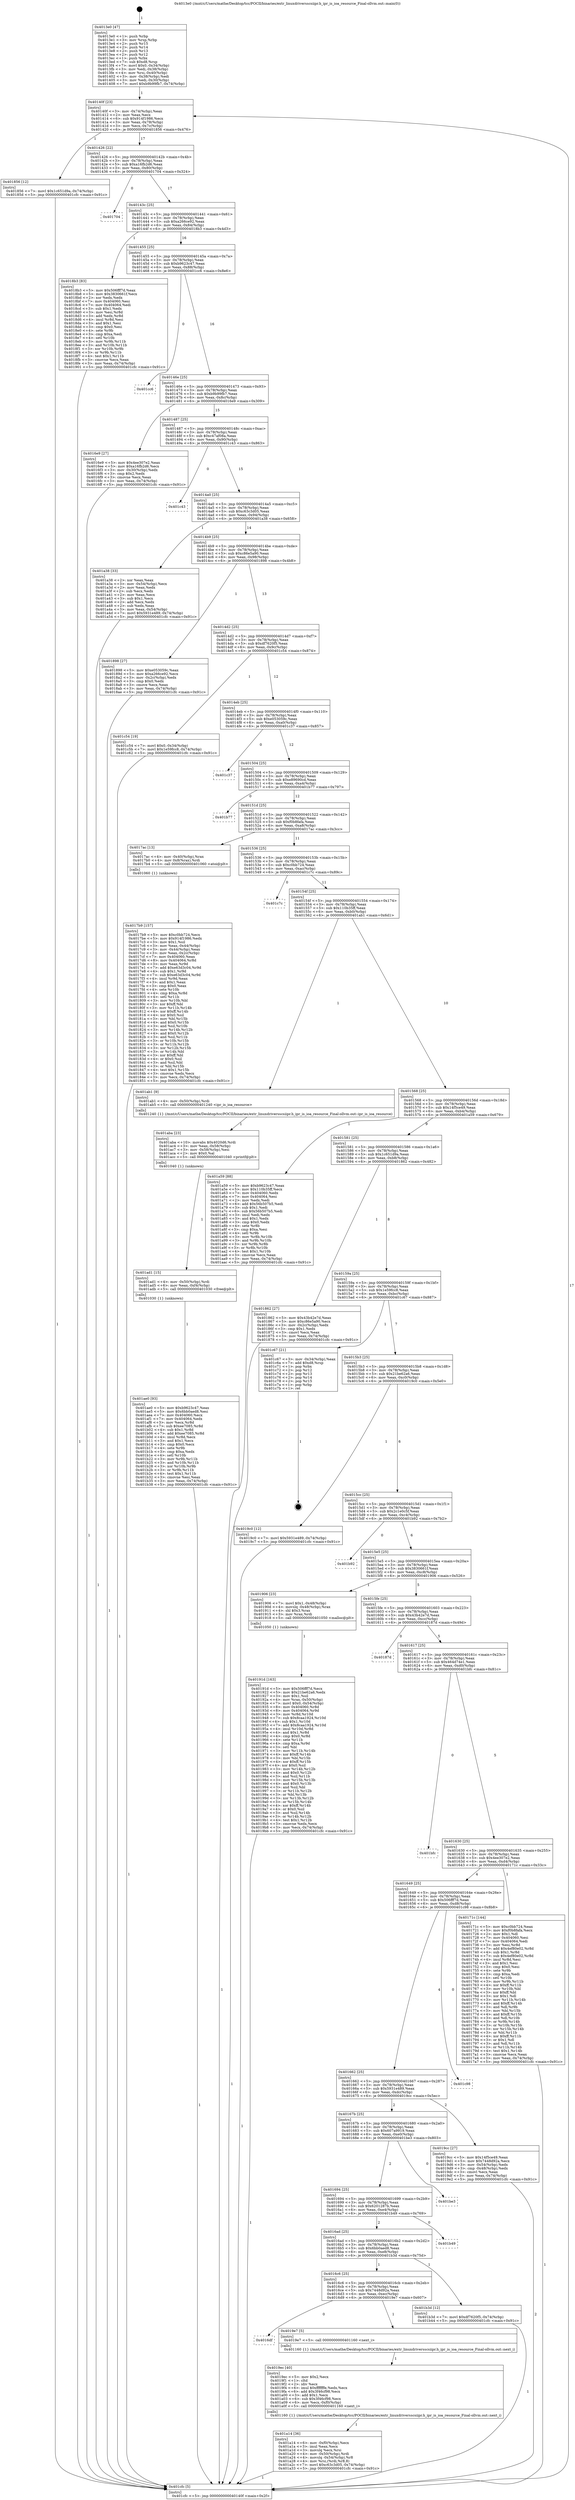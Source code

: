 digraph "0x4013e0" {
  label = "0x4013e0 (/mnt/c/Users/mathe/Desktop/tcc/POCII/binaries/extr_linuxdriversscsiipr.h_ipr_is_ioa_resource_Final-ollvm.out::main(0))"
  labelloc = "t"
  node[shape=record]

  Entry [label="",width=0.3,height=0.3,shape=circle,fillcolor=black,style=filled]
  "0x40140f" [label="{
     0x40140f [23]\l
     | [instrs]\l
     &nbsp;&nbsp;0x40140f \<+3\>: mov -0x74(%rbp),%eax\l
     &nbsp;&nbsp;0x401412 \<+2\>: mov %eax,%ecx\l
     &nbsp;&nbsp;0x401414 \<+6\>: sub $0x914f1986,%ecx\l
     &nbsp;&nbsp;0x40141a \<+3\>: mov %eax,-0x78(%rbp)\l
     &nbsp;&nbsp;0x40141d \<+3\>: mov %ecx,-0x7c(%rbp)\l
     &nbsp;&nbsp;0x401420 \<+6\>: je 0000000000401856 \<main+0x476\>\l
  }"]
  "0x401856" [label="{
     0x401856 [12]\l
     | [instrs]\l
     &nbsp;&nbsp;0x401856 \<+7\>: movl $0x1c651d9a,-0x74(%rbp)\l
     &nbsp;&nbsp;0x40185d \<+5\>: jmp 0000000000401cfc \<main+0x91c\>\l
  }"]
  "0x401426" [label="{
     0x401426 [22]\l
     | [instrs]\l
     &nbsp;&nbsp;0x401426 \<+5\>: jmp 000000000040142b \<main+0x4b\>\l
     &nbsp;&nbsp;0x40142b \<+3\>: mov -0x78(%rbp),%eax\l
     &nbsp;&nbsp;0x40142e \<+5\>: sub $0xa16fb2d6,%eax\l
     &nbsp;&nbsp;0x401433 \<+3\>: mov %eax,-0x80(%rbp)\l
     &nbsp;&nbsp;0x401436 \<+6\>: je 0000000000401704 \<main+0x324\>\l
  }"]
  Exit [label="",width=0.3,height=0.3,shape=circle,fillcolor=black,style=filled,peripheries=2]
  "0x401704" [label="{
     0x401704\l
  }", style=dashed]
  "0x40143c" [label="{
     0x40143c [25]\l
     | [instrs]\l
     &nbsp;&nbsp;0x40143c \<+5\>: jmp 0000000000401441 \<main+0x61\>\l
     &nbsp;&nbsp;0x401441 \<+3\>: mov -0x78(%rbp),%eax\l
     &nbsp;&nbsp;0x401444 \<+5\>: sub $0xa266ce92,%eax\l
     &nbsp;&nbsp;0x401449 \<+6\>: mov %eax,-0x84(%rbp)\l
     &nbsp;&nbsp;0x40144f \<+6\>: je 00000000004018b3 \<main+0x4d3\>\l
  }"]
  "0x401ae0" [label="{
     0x401ae0 [93]\l
     | [instrs]\l
     &nbsp;&nbsp;0x401ae0 \<+5\>: mov $0xb9623c47,%eax\l
     &nbsp;&nbsp;0x401ae5 \<+5\>: mov $0x6bb0aed8,%esi\l
     &nbsp;&nbsp;0x401aea \<+7\>: mov 0x404060,%ecx\l
     &nbsp;&nbsp;0x401af1 \<+7\>: mov 0x404064,%edx\l
     &nbsp;&nbsp;0x401af8 \<+3\>: mov %ecx,%r8d\l
     &nbsp;&nbsp;0x401afb \<+7\>: sub $0xee7085,%r8d\l
     &nbsp;&nbsp;0x401b02 \<+4\>: sub $0x1,%r8d\l
     &nbsp;&nbsp;0x401b06 \<+7\>: add $0xee7085,%r8d\l
     &nbsp;&nbsp;0x401b0d \<+4\>: imul %r8d,%ecx\l
     &nbsp;&nbsp;0x401b11 \<+3\>: and $0x1,%ecx\l
     &nbsp;&nbsp;0x401b14 \<+3\>: cmp $0x0,%ecx\l
     &nbsp;&nbsp;0x401b17 \<+4\>: sete %r9b\l
     &nbsp;&nbsp;0x401b1b \<+3\>: cmp $0xa,%edx\l
     &nbsp;&nbsp;0x401b1e \<+4\>: setl %r10b\l
     &nbsp;&nbsp;0x401b22 \<+3\>: mov %r9b,%r11b\l
     &nbsp;&nbsp;0x401b25 \<+3\>: and %r10b,%r11b\l
     &nbsp;&nbsp;0x401b28 \<+3\>: xor %r10b,%r9b\l
     &nbsp;&nbsp;0x401b2b \<+3\>: or %r9b,%r11b\l
     &nbsp;&nbsp;0x401b2e \<+4\>: test $0x1,%r11b\l
     &nbsp;&nbsp;0x401b32 \<+3\>: cmovne %esi,%eax\l
     &nbsp;&nbsp;0x401b35 \<+3\>: mov %eax,-0x74(%rbp)\l
     &nbsp;&nbsp;0x401b38 \<+5\>: jmp 0000000000401cfc \<main+0x91c\>\l
  }"]
  "0x4018b3" [label="{
     0x4018b3 [83]\l
     | [instrs]\l
     &nbsp;&nbsp;0x4018b3 \<+5\>: mov $0x506fff7d,%eax\l
     &nbsp;&nbsp;0x4018b8 \<+5\>: mov $0x3830661f,%ecx\l
     &nbsp;&nbsp;0x4018bd \<+2\>: xor %edx,%edx\l
     &nbsp;&nbsp;0x4018bf \<+7\>: mov 0x404060,%esi\l
     &nbsp;&nbsp;0x4018c6 \<+7\>: mov 0x404064,%edi\l
     &nbsp;&nbsp;0x4018cd \<+3\>: sub $0x1,%edx\l
     &nbsp;&nbsp;0x4018d0 \<+3\>: mov %esi,%r8d\l
     &nbsp;&nbsp;0x4018d3 \<+3\>: add %edx,%r8d\l
     &nbsp;&nbsp;0x4018d6 \<+4\>: imul %r8d,%esi\l
     &nbsp;&nbsp;0x4018da \<+3\>: and $0x1,%esi\l
     &nbsp;&nbsp;0x4018dd \<+3\>: cmp $0x0,%esi\l
     &nbsp;&nbsp;0x4018e0 \<+4\>: sete %r9b\l
     &nbsp;&nbsp;0x4018e4 \<+3\>: cmp $0xa,%edi\l
     &nbsp;&nbsp;0x4018e7 \<+4\>: setl %r10b\l
     &nbsp;&nbsp;0x4018eb \<+3\>: mov %r9b,%r11b\l
     &nbsp;&nbsp;0x4018ee \<+3\>: and %r10b,%r11b\l
     &nbsp;&nbsp;0x4018f1 \<+3\>: xor %r10b,%r9b\l
     &nbsp;&nbsp;0x4018f4 \<+3\>: or %r9b,%r11b\l
     &nbsp;&nbsp;0x4018f7 \<+4\>: test $0x1,%r11b\l
     &nbsp;&nbsp;0x4018fb \<+3\>: cmovne %ecx,%eax\l
     &nbsp;&nbsp;0x4018fe \<+3\>: mov %eax,-0x74(%rbp)\l
     &nbsp;&nbsp;0x401901 \<+5\>: jmp 0000000000401cfc \<main+0x91c\>\l
  }"]
  "0x401455" [label="{
     0x401455 [25]\l
     | [instrs]\l
     &nbsp;&nbsp;0x401455 \<+5\>: jmp 000000000040145a \<main+0x7a\>\l
     &nbsp;&nbsp;0x40145a \<+3\>: mov -0x78(%rbp),%eax\l
     &nbsp;&nbsp;0x40145d \<+5\>: sub $0xb9623c47,%eax\l
     &nbsp;&nbsp;0x401462 \<+6\>: mov %eax,-0x88(%rbp)\l
     &nbsp;&nbsp;0x401468 \<+6\>: je 0000000000401cc6 \<main+0x8e6\>\l
  }"]
  "0x401ad1" [label="{
     0x401ad1 [15]\l
     | [instrs]\l
     &nbsp;&nbsp;0x401ad1 \<+4\>: mov -0x50(%rbp),%rdi\l
     &nbsp;&nbsp;0x401ad5 \<+6\>: mov %eax,-0xf4(%rbp)\l
     &nbsp;&nbsp;0x401adb \<+5\>: call 0000000000401030 \<free@plt\>\l
     | [calls]\l
     &nbsp;&nbsp;0x401030 \{1\} (unknown)\l
  }"]
  "0x401cc6" [label="{
     0x401cc6\l
  }", style=dashed]
  "0x40146e" [label="{
     0x40146e [25]\l
     | [instrs]\l
     &nbsp;&nbsp;0x40146e \<+5\>: jmp 0000000000401473 \<main+0x93\>\l
     &nbsp;&nbsp;0x401473 \<+3\>: mov -0x78(%rbp),%eax\l
     &nbsp;&nbsp;0x401476 \<+5\>: sub $0xb9b99fb7,%eax\l
     &nbsp;&nbsp;0x40147b \<+6\>: mov %eax,-0x8c(%rbp)\l
     &nbsp;&nbsp;0x401481 \<+6\>: je 00000000004016e9 \<main+0x309\>\l
  }"]
  "0x401aba" [label="{
     0x401aba [23]\l
     | [instrs]\l
     &nbsp;&nbsp;0x401aba \<+10\>: movabs $0x4020d6,%rdi\l
     &nbsp;&nbsp;0x401ac4 \<+3\>: mov %eax,-0x58(%rbp)\l
     &nbsp;&nbsp;0x401ac7 \<+3\>: mov -0x58(%rbp),%esi\l
     &nbsp;&nbsp;0x401aca \<+2\>: mov $0x0,%al\l
     &nbsp;&nbsp;0x401acc \<+5\>: call 0000000000401040 \<printf@plt\>\l
     | [calls]\l
     &nbsp;&nbsp;0x401040 \{1\} (unknown)\l
  }"]
  "0x4016e9" [label="{
     0x4016e9 [27]\l
     | [instrs]\l
     &nbsp;&nbsp;0x4016e9 \<+5\>: mov $0x4ee307e2,%eax\l
     &nbsp;&nbsp;0x4016ee \<+5\>: mov $0xa16fb2d6,%ecx\l
     &nbsp;&nbsp;0x4016f3 \<+3\>: mov -0x30(%rbp),%edx\l
     &nbsp;&nbsp;0x4016f6 \<+3\>: cmp $0x2,%edx\l
     &nbsp;&nbsp;0x4016f9 \<+3\>: cmovne %ecx,%eax\l
     &nbsp;&nbsp;0x4016fc \<+3\>: mov %eax,-0x74(%rbp)\l
     &nbsp;&nbsp;0x4016ff \<+5\>: jmp 0000000000401cfc \<main+0x91c\>\l
  }"]
  "0x401487" [label="{
     0x401487 [25]\l
     | [instrs]\l
     &nbsp;&nbsp;0x401487 \<+5\>: jmp 000000000040148c \<main+0xac\>\l
     &nbsp;&nbsp;0x40148c \<+3\>: mov -0x78(%rbp),%eax\l
     &nbsp;&nbsp;0x40148f \<+5\>: sub $0xc47af08a,%eax\l
     &nbsp;&nbsp;0x401494 \<+6\>: mov %eax,-0x90(%rbp)\l
     &nbsp;&nbsp;0x40149a \<+6\>: je 0000000000401c43 \<main+0x863\>\l
  }"]
  "0x401cfc" [label="{
     0x401cfc [5]\l
     | [instrs]\l
     &nbsp;&nbsp;0x401cfc \<+5\>: jmp 000000000040140f \<main+0x2f\>\l
  }"]
  "0x4013e0" [label="{
     0x4013e0 [47]\l
     | [instrs]\l
     &nbsp;&nbsp;0x4013e0 \<+1\>: push %rbp\l
     &nbsp;&nbsp;0x4013e1 \<+3\>: mov %rsp,%rbp\l
     &nbsp;&nbsp;0x4013e4 \<+2\>: push %r15\l
     &nbsp;&nbsp;0x4013e6 \<+2\>: push %r14\l
     &nbsp;&nbsp;0x4013e8 \<+2\>: push %r13\l
     &nbsp;&nbsp;0x4013ea \<+2\>: push %r12\l
     &nbsp;&nbsp;0x4013ec \<+1\>: push %rbx\l
     &nbsp;&nbsp;0x4013ed \<+7\>: sub $0xd8,%rsp\l
     &nbsp;&nbsp;0x4013f4 \<+7\>: movl $0x0,-0x34(%rbp)\l
     &nbsp;&nbsp;0x4013fb \<+3\>: mov %edi,-0x38(%rbp)\l
     &nbsp;&nbsp;0x4013fe \<+4\>: mov %rsi,-0x40(%rbp)\l
     &nbsp;&nbsp;0x401402 \<+3\>: mov -0x38(%rbp),%edi\l
     &nbsp;&nbsp;0x401405 \<+3\>: mov %edi,-0x30(%rbp)\l
     &nbsp;&nbsp;0x401408 \<+7\>: movl $0xb9b99fb7,-0x74(%rbp)\l
  }"]
  "0x401a14" [label="{
     0x401a14 [36]\l
     | [instrs]\l
     &nbsp;&nbsp;0x401a14 \<+6\>: mov -0xf0(%rbp),%ecx\l
     &nbsp;&nbsp;0x401a1a \<+3\>: imul %eax,%ecx\l
     &nbsp;&nbsp;0x401a1d \<+3\>: movslq %ecx,%rsi\l
     &nbsp;&nbsp;0x401a20 \<+4\>: mov -0x50(%rbp),%rdi\l
     &nbsp;&nbsp;0x401a24 \<+4\>: movslq -0x54(%rbp),%r8\l
     &nbsp;&nbsp;0x401a28 \<+4\>: mov %rsi,(%rdi,%r8,8)\l
     &nbsp;&nbsp;0x401a2c \<+7\>: movl $0xc63c3d05,-0x74(%rbp)\l
     &nbsp;&nbsp;0x401a33 \<+5\>: jmp 0000000000401cfc \<main+0x91c\>\l
  }"]
  "0x401c43" [label="{
     0x401c43\l
  }", style=dashed]
  "0x4014a0" [label="{
     0x4014a0 [25]\l
     | [instrs]\l
     &nbsp;&nbsp;0x4014a0 \<+5\>: jmp 00000000004014a5 \<main+0xc5\>\l
     &nbsp;&nbsp;0x4014a5 \<+3\>: mov -0x78(%rbp),%eax\l
     &nbsp;&nbsp;0x4014a8 \<+5\>: sub $0xc63c3d05,%eax\l
     &nbsp;&nbsp;0x4014ad \<+6\>: mov %eax,-0x94(%rbp)\l
     &nbsp;&nbsp;0x4014b3 \<+6\>: je 0000000000401a38 \<main+0x658\>\l
  }"]
  "0x4019ec" [label="{
     0x4019ec [40]\l
     | [instrs]\l
     &nbsp;&nbsp;0x4019ec \<+5\>: mov $0x2,%ecx\l
     &nbsp;&nbsp;0x4019f1 \<+1\>: cltd\l
     &nbsp;&nbsp;0x4019f2 \<+2\>: idiv %ecx\l
     &nbsp;&nbsp;0x4019f4 \<+6\>: imul $0xfffffffe,%edx,%ecx\l
     &nbsp;&nbsp;0x4019fa \<+6\>: add $0x3f46cf98,%ecx\l
     &nbsp;&nbsp;0x401a00 \<+3\>: add $0x1,%ecx\l
     &nbsp;&nbsp;0x401a03 \<+6\>: sub $0x3f46cf98,%ecx\l
     &nbsp;&nbsp;0x401a09 \<+6\>: mov %ecx,-0xf0(%rbp)\l
     &nbsp;&nbsp;0x401a0f \<+5\>: call 0000000000401160 \<next_i\>\l
     | [calls]\l
     &nbsp;&nbsp;0x401160 \{1\} (/mnt/c/Users/mathe/Desktop/tcc/POCII/binaries/extr_linuxdriversscsiipr.h_ipr_is_ioa_resource_Final-ollvm.out::next_i)\l
  }"]
  "0x401a38" [label="{
     0x401a38 [33]\l
     | [instrs]\l
     &nbsp;&nbsp;0x401a38 \<+2\>: xor %eax,%eax\l
     &nbsp;&nbsp;0x401a3a \<+3\>: mov -0x54(%rbp),%ecx\l
     &nbsp;&nbsp;0x401a3d \<+2\>: mov %eax,%edx\l
     &nbsp;&nbsp;0x401a3f \<+2\>: sub %ecx,%edx\l
     &nbsp;&nbsp;0x401a41 \<+2\>: mov %eax,%ecx\l
     &nbsp;&nbsp;0x401a43 \<+3\>: sub $0x1,%ecx\l
     &nbsp;&nbsp;0x401a46 \<+2\>: add %ecx,%edx\l
     &nbsp;&nbsp;0x401a48 \<+2\>: sub %edx,%eax\l
     &nbsp;&nbsp;0x401a4a \<+3\>: mov %eax,-0x54(%rbp)\l
     &nbsp;&nbsp;0x401a4d \<+7\>: movl $0x5931e489,-0x74(%rbp)\l
     &nbsp;&nbsp;0x401a54 \<+5\>: jmp 0000000000401cfc \<main+0x91c\>\l
  }"]
  "0x4014b9" [label="{
     0x4014b9 [25]\l
     | [instrs]\l
     &nbsp;&nbsp;0x4014b9 \<+5\>: jmp 00000000004014be \<main+0xde\>\l
     &nbsp;&nbsp;0x4014be \<+3\>: mov -0x78(%rbp),%eax\l
     &nbsp;&nbsp;0x4014c1 \<+5\>: sub $0xc86e5a90,%eax\l
     &nbsp;&nbsp;0x4014c6 \<+6\>: mov %eax,-0x98(%rbp)\l
     &nbsp;&nbsp;0x4014cc \<+6\>: je 0000000000401898 \<main+0x4b8\>\l
  }"]
  "0x4016df" [label="{
     0x4016df\l
  }", style=dashed]
  "0x401898" [label="{
     0x401898 [27]\l
     | [instrs]\l
     &nbsp;&nbsp;0x401898 \<+5\>: mov $0xe053059c,%eax\l
     &nbsp;&nbsp;0x40189d \<+5\>: mov $0xa266ce92,%ecx\l
     &nbsp;&nbsp;0x4018a2 \<+3\>: mov -0x2c(%rbp),%edx\l
     &nbsp;&nbsp;0x4018a5 \<+3\>: cmp $0x0,%edx\l
     &nbsp;&nbsp;0x4018a8 \<+3\>: cmove %ecx,%eax\l
     &nbsp;&nbsp;0x4018ab \<+3\>: mov %eax,-0x74(%rbp)\l
     &nbsp;&nbsp;0x4018ae \<+5\>: jmp 0000000000401cfc \<main+0x91c\>\l
  }"]
  "0x4014d2" [label="{
     0x4014d2 [25]\l
     | [instrs]\l
     &nbsp;&nbsp;0x4014d2 \<+5\>: jmp 00000000004014d7 \<main+0xf7\>\l
     &nbsp;&nbsp;0x4014d7 \<+3\>: mov -0x78(%rbp),%eax\l
     &nbsp;&nbsp;0x4014da \<+5\>: sub $0xdf7620f5,%eax\l
     &nbsp;&nbsp;0x4014df \<+6\>: mov %eax,-0x9c(%rbp)\l
     &nbsp;&nbsp;0x4014e5 \<+6\>: je 0000000000401c54 \<main+0x874\>\l
  }"]
  "0x4019e7" [label="{
     0x4019e7 [5]\l
     | [instrs]\l
     &nbsp;&nbsp;0x4019e7 \<+5\>: call 0000000000401160 \<next_i\>\l
     | [calls]\l
     &nbsp;&nbsp;0x401160 \{1\} (/mnt/c/Users/mathe/Desktop/tcc/POCII/binaries/extr_linuxdriversscsiipr.h_ipr_is_ioa_resource_Final-ollvm.out::next_i)\l
  }"]
  "0x401c54" [label="{
     0x401c54 [19]\l
     | [instrs]\l
     &nbsp;&nbsp;0x401c54 \<+7\>: movl $0x0,-0x34(%rbp)\l
     &nbsp;&nbsp;0x401c5b \<+7\>: movl $0x1e59fcc8,-0x74(%rbp)\l
     &nbsp;&nbsp;0x401c62 \<+5\>: jmp 0000000000401cfc \<main+0x91c\>\l
  }"]
  "0x4014eb" [label="{
     0x4014eb [25]\l
     | [instrs]\l
     &nbsp;&nbsp;0x4014eb \<+5\>: jmp 00000000004014f0 \<main+0x110\>\l
     &nbsp;&nbsp;0x4014f0 \<+3\>: mov -0x78(%rbp),%eax\l
     &nbsp;&nbsp;0x4014f3 \<+5\>: sub $0xe053059c,%eax\l
     &nbsp;&nbsp;0x4014f8 \<+6\>: mov %eax,-0xa0(%rbp)\l
     &nbsp;&nbsp;0x4014fe \<+6\>: je 0000000000401c37 \<main+0x857\>\l
  }"]
  "0x4016c6" [label="{
     0x4016c6 [25]\l
     | [instrs]\l
     &nbsp;&nbsp;0x4016c6 \<+5\>: jmp 00000000004016cb \<main+0x2eb\>\l
     &nbsp;&nbsp;0x4016cb \<+3\>: mov -0x78(%rbp),%eax\l
     &nbsp;&nbsp;0x4016ce \<+5\>: sub $0x7448d92a,%eax\l
     &nbsp;&nbsp;0x4016d3 \<+6\>: mov %eax,-0xec(%rbp)\l
     &nbsp;&nbsp;0x4016d9 \<+6\>: je 00000000004019e7 \<main+0x607\>\l
  }"]
  "0x401c37" [label="{
     0x401c37\l
  }", style=dashed]
  "0x401504" [label="{
     0x401504 [25]\l
     | [instrs]\l
     &nbsp;&nbsp;0x401504 \<+5\>: jmp 0000000000401509 \<main+0x129\>\l
     &nbsp;&nbsp;0x401509 \<+3\>: mov -0x78(%rbp),%eax\l
     &nbsp;&nbsp;0x40150c \<+5\>: sub $0xe89690cd,%eax\l
     &nbsp;&nbsp;0x401511 \<+6\>: mov %eax,-0xa4(%rbp)\l
     &nbsp;&nbsp;0x401517 \<+6\>: je 0000000000401b77 \<main+0x797\>\l
  }"]
  "0x401b3d" [label="{
     0x401b3d [12]\l
     | [instrs]\l
     &nbsp;&nbsp;0x401b3d \<+7\>: movl $0xdf7620f5,-0x74(%rbp)\l
     &nbsp;&nbsp;0x401b44 \<+5\>: jmp 0000000000401cfc \<main+0x91c\>\l
  }"]
  "0x401b77" [label="{
     0x401b77\l
  }", style=dashed]
  "0x40151d" [label="{
     0x40151d [25]\l
     | [instrs]\l
     &nbsp;&nbsp;0x40151d \<+5\>: jmp 0000000000401522 \<main+0x142\>\l
     &nbsp;&nbsp;0x401522 \<+3\>: mov -0x78(%rbp),%eax\l
     &nbsp;&nbsp;0x401525 \<+5\>: sub $0xf0b8fafa,%eax\l
     &nbsp;&nbsp;0x40152a \<+6\>: mov %eax,-0xa8(%rbp)\l
     &nbsp;&nbsp;0x401530 \<+6\>: je 00000000004017ac \<main+0x3cc\>\l
  }"]
  "0x4016ad" [label="{
     0x4016ad [25]\l
     | [instrs]\l
     &nbsp;&nbsp;0x4016ad \<+5\>: jmp 00000000004016b2 \<main+0x2d2\>\l
     &nbsp;&nbsp;0x4016b2 \<+3\>: mov -0x78(%rbp),%eax\l
     &nbsp;&nbsp;0x4016b5 \<+5\>: sub $0x6bb0aed8,%eax\l
     &nbsp;&nbsp;0x4016ba \<+6\>: mov %eax,-0xe8(%rbp)\l
     &nbsp;&nbsp;0x4016c0 \<+6\>: je 0000000000401b3d \<main+0x75d\>\l
  }"]
  "0x4017ac" [label="{
     0x4017ac [13]\l
     | [instrs]\l
     &nbsp;&nbsp;0x4017ac \<+4\>: mov -0x40(%rbp),%rax\l
     &nbsp;&nbsp;0x4017b0 \<+4\>: mov 0x8(%rax),%rdi\l
     &nbsp;&nbsp;0x4017b4 \<+5\>: call 0000000000401060 \<atoi@plt\>\l
     | [calls]\l
     &nbsp;&nbsp;0x401060 \{1\} (unknown)\l
  }"]
  "0x401536" [label="{
     0x401536 [25]\l
     | [instrs]\l
     &nbsp;&nbsp;0x401536 \<+5\>: jmp 000000000040153b \<main+0x15b\>\l
     &nbsp;&nbsp;0x40153b \<+3\>: mov -0x78(%rbp),%eax\l
     &nbsp;&nbsp;0x40153e \<+5\>: sub $0xc0bb724,%eax\l
     &nbsp;&nbsp;0x401543 \<+6\>: mov %eax,-0xac(%rbp)\l
     &nbsp;&nbsp;0x401549 \<+6\>: je 0000000000401c7c \<main+0x89c\>\l
  }"]
  "0x401b49" [label="{
     0x401b49\l
  }", style=dashed]
  "0x401c7c" [label="{
     0x401c7c\l
  }", style=dashed]
  "0x40154f" [label="{
     0x40154f [25]\l
     | [instrs]\l
     &nbsp;&nbsp;0x40154f \<+5\>: jmp 0000000000401554 \<main+0x174\>\l
     &nbsp;&nbsp;0x401554 \<+3\>: mov -0x78(%rbp),%eax\l
     &nbsp;&nbsp;0x401557 \<+5\>: sub $0x110b35ff,%eax\l
     &nbsp;&nbsp;0x40155c \<+6\>: mov %eax,-0xb0(%rbp)\l
     &nbsp;&nbsp;0x401562 \<+6\>: je 0000000000401ab1 \<main+0x6d1\>\l
  }"]
  "0x401694" [label="{
     0x401694 [25]\l
     | [instrs]\l
     &nbsp;&nbsp;0x401694 \<+5\>: jmp 0000000000401699 \<main+0x2b9\>\l
     &nbsp;&nbsp;0x401699 \<+3\>: mov -0x78(%rbp),%eax\l
     &nbsp;&nbsp;0x40169c \<+5\>: sub $0x6201287b,%eax\l
     &nbsp;&nbsp;0x4016a1 \<+6\>: mov %eax,-0xe4(%rbp)\l
     &nbsp;&nbsp;0x4016a7 \<+6\>: je 0000000000401b49 \<main+0x769\>\l
  }"]
  "0x401ab1" [label="{
     0x401ab1 [9]\l
     | [instrs]\l
     &nbsp;&nbsp;0x401ab1 \<+4\>: mov -0x50(%rbp),%rdi\l
     &nbsp;&nbsp;0x401ab5 \<+5\>: call 0000000000401240 \<ipr_is_ioa_resource\>\l
     | [calls]\l
     &nbsp;&nbsp;0x401240 \{1\} (/mnt/c/Users/mathe/Desktop/tcc/POCII/binaries/extr_linuxdriversscsiipr.h_ipr_is_ioa_resource_Final-ollvm.out::ipr_is_ioa_resource)\l
  }"]
  "0x401568" [label="{
     0x401568 [25]\l
     | [instrs]\l
     &nbsp;&nbsp;0x401568 \<+5\>: jmp 000000000040156d \<main+0x18d\>\l
     &nbsp;&nbsp;0x40156d \<+3\>: mov -0x78(%rbp),%eax\l
     &nbsp;&nbsp;0x401570 \<+5\>: sub $0x14f5ce49,%eax\l
     &nbsp;&nbsp;0x401575 \<+6\>: mov %eax,-0xb4(%rbp)\l
     &nbsp;&nbsp;0x40157b \<+6\>: je 0000000000401a59 \<main+0x679\>\l
  }"]
  "0x401be3" [label="{
     0x401be3\l
  }", style=dashed]
  "0x401a59" [label="{
     0x401a59 [88]\l
     | [instrs]\l
     &nbsp;&nbsp;0x401a59 \<+5\>: mov $0xb9623c47,%eax\l
     &nbsp;&nbsp;0x401a5e \<+5\>: mov $0x110b35ff,%ecx\l
     &nbsp;&nbsp;0x401a63 \<+7\>: mov 0x404060,%edx\l
     &nbsp;&nbsp;0x401a6a \<+7\>: mov 0x404064,%esi\l
     &nbsp;&nbsp;0x401a71 \<+2\>: mov %edx,%edi\l
     &nbsp;&nbsp;0x401a73 \<+6\>: add $0x56b507b5,%edi\l
     &nbsp;&nbsp;0x401a79 \<+3\>: sub $0x1,%edi\l
     &nbsp;&nbsp;0x401a7c \<+6\>: sub $0x56b507b5,%edi\l
     &nbsp;&nbsp;0x401a82 \<+3\>: imul %edi,%edx\l
     &nbsp;&nbsp;0x401a85 \<+3\>: and $0x1,%edx\l
     &nbsp;&nbsp;0x401a88 \<+3\>: cmp $0x0,%edx\l
     &nbsp;&nbsp;0x401a8b \<+4\>: sete %r8b\l
     &nbsp;&nbsp;0x401a8f \<+3\>: cmp $0xa,%esi\l
     &nbsp;&nbsp;0x401a92 \<+4\>: setl %r9b\l
     &nbsp;&nbsp;0x401a96 \<+3\>: mov %r8b,%r10b\l
     &nbsp;&nbsp;0x401a99 \<+3\>: and %r9b,%r10b\l
     &nbsp;&nbsp;0x401a9c \<+3\>: xor %r9b,%r8b\l
     &nbsp;&nbsp;0x401a9f \<+3\>: or %r8b,%r10b\l
     &nbsp;&nbsp;0x401aa2 \<+4\>: test $0x1,%r10b\l
     &nbsp;&nbsp;0x401aa6 \<+3\>: cmovne %ecx,%eax\l
     &nbsp;&nbsp;0x401aa9 \<+3\>: mov %eax,-0x74(%rbp)\l
     &nbsp;&nbsp;0x401aac \<+5\>: jmp 0000000000401cfc \<main+0x91c\>\l
  }"]
  "0x401581" [label="{
     0x401581 [25]\l
     | [instrs]\l
     &nbsp;&nbsp;0x401581 \<+5\>: jmp 0000000000401586 \<main+0x1a6\>\l
     &nbsp;&nbsp;0x401586 \<+3\>: mov -0x78(%rbp),%eax\l
     &nbsp;&nbsp;0x401589 \<+5\>: sub $0x1c651d9a,%eax\l
     &nbsp;&nbsp;0x40158e \<+6\>: mov %eax,-0xb8(%rbp)\l
     &nbsp;&nbsp;0x401594 \<+6\>: je 0000000000401862 \<main+0x482\>\l
  }"]
  "0x40167b" [label="{
     0x40167b [25]\l
     | [instrs]\l
     &nbsp;&nbsp;0x40167b \<+5\>: jmp 0000000000401680 \<main+0x2a0\>\l
     &nbsp;&nbsp;0x401680 \<+3\>: mov -0x78(%rbp),%eax\l
     &nbsp;&nbsp;0x401683 \<+5\>: sub $0x607a9919,%eax\l
     &nbsp;&nbsp;0x401688 \<+6\>: mov %eax,-0xe0(%rbp)\l
     &nbsp;&nbsp;0x40168e \<+6\>: je 0000000000401be3 \<main+0x803\>\l
  }"]
  "0x401862" [label="{
     0x401862 [27]\l
     | [instrs]\l
     &nbsp;&nbsp;0x401862 \<+5\>: mov $0x43b42e7d,%eax\l
     &nbsp;&nbsp;0x401867 \<+5\>: mov $0xc86e5a90,%ecx\l
     &nbsp;&nbsp;0x40186c \<+3\>: mov -0x2c(%rbp),%edx\l
     &nbsp;&nbsp;0x40186f \<+3\>: cmp $0x1,%edx\l
     &nbsp;&nbsp;0x401872 \<+3\>: cmovl %ecx,%eax\l
     &nbsp;&nbsp;0x401875 \<+3\>: mov %eax,-0x74(%rbp)\l
     &nbsp;&nbsp;0x401878 \<+5\>: jmp 0000000000401cfc \<main+0x91c\>\l
  }"]
  "0x40159a" [label="{
     0x40159a [25]\l
     | [instrs]\l
     &nbsp;&nbsp;0x40159a \<+5\>: jmp 000000000040159f \<main+0x1bf\>\l
     &nbsp;&nbsp;0x40159f \<+3\>: mov -0x78(%rbp),%eax\l
     &nbsp;&nbsp;0x4015a2 \<+5\>: sub $0x1e59fcc8,%eax\l
     &nbsp;&nbsp;0x4015a7 \<+6\>: mov %eax,-0xbc(%rbp)\l
     &nbsp;&nbsp;0x4015ad \<+6\>: je 0000000000401c67 \<main+0x887\>\l
  }"]
  "0x4019cc" [label="{
     0x4019cc [27]\l
     | [instrs]\l
     &nbsp;&nbsp;0x4019cc \<+5\>: mov $0x14f5ce49,%eax\l
     &nbsp;&nbsp;0x4019d1 \<+5\>: mov $0x7448d92a,%ecx\l
     &nbsp;&nbsp;0x4019d6 \<+3\>: mov -0x54(%rbp),%edx\l
     &nbsp;&nbsp;0x4019d9 \<+3\>: cmp -0x48(%rbp),%edx\l
     &nbsp;&nbsp;0x4019dc \<+3\>: cmovl %ecx,%eax\l
     &nbsp;&nbsp;0x4019df \<+3\>: mov %eax,-0x74(%rbp)\l
     &nbsp;&nbsp;0x4019e2 \<+5\>: jmp 0000000000401cfc \<main+0x91c\>\l
  }"]
  "0x401c67" [label="{
     0x401c67 [21]\l
     | [instrs]\l
     &nbsp;&nbsp;0x401c67 \<+3\>: mov -0x34(%rbp),%eax\l
     &nbsp;&nbsp;0x401c6a \<+7\>: add $0xd8,%rsp\l
     &nbsp;&nbsp;0x401c71 \<+1\>: pop %rbx\l
     &nbsp;&nbsp;0x401c72 \<+2\>: pop %r12\l
     &nbsp;&nbsp;0x401c74 \<+2\>: pop %r13\l
     &nbsp;&nbsp;0x401c76 \<+2\>: pop %r14\l
     &nbsp;&nbsp;0x401c78 \<+2\>: pop %r15\l
     &nbsp;&nbsp;0x401c7a \<+1\>: pop %rbp\l
     &nbsp;&nbsp;0x401c7b \<+1\>: ret\l
  }"]
  "0x4015b3" [label="{
     0x4015b3 [25]\l
     | [instrs]\l
     &nbsp;&nbsp;0x4015b3 \<+5\>: jmp 00000000004015b8 \<main+0x1d8\>\l
     &nbsp;&nbsp;0x4015b8 \<+3\>: mov -0x78(%rbp),%eax\l
     &nbsp;&nbsp;0x4015bb \<+5\>: sub $0x21be62a6,%eax\l
     &nbsp;&nbsp;0x4015c0 \<+6\>: mov %eax,-0xc0(%rbp)\l
     &nbsp;&nbsp;0x4015c6 \<+6\>: je 00000000004019c0 \<main+0x5e0\>\l
  }"]
  "0x401662" [label="{
     0x401662 [25]\l
     | [instrs]\l
     &nbsp;&nbsp;0x401662 \<+5\>: jmp 0000000000401667 \<main+0x287\>\l
     &nbsp;&nbsp;0x401667 \<+3\>: mov -0x78(%rbp),%eax\l
     &nbsp;&nbsp;0x40166a \<+5\>: sub $0x5931e489,%eax\l
     &nbsp;&nbsp;0x40166f \<+6\>: mov %eax,-0xdc(%rbp)\l
     &nbsp;&nbsp;0x401675 \<+6\>: je 00000000004019cc \<main+0x5ec\>\l
  }"]
  "0x4019c0" [label="{
     0x4019c0 [12]\l
     | [instrs]\l
     &nbsp;&nbsp;0x4019c0 \<+7\>: movl $0x5931e489,-0x74(%rbp)\l
     &nbsp;&nbsp;0x4019c7 \<+5\>: jmp 0000000000401cfc \<main+0x91c\>\l
  }"]
  "0x4015cc" [label="{
     0x4015cc [25]\l
     | [instrs]\l
     &nbsp;&nbsp;0x4015cc \<+5\>: jmp 00000000004015d1 \<main+0x1f1\>\l
     &nbsp;&nbsp;0x4015d1 \<+3\>: mov -0x78(%rbp),%eax\l
     &nbsp;&nbsp;0x4015d4 \<+5\>: sub $0x2c1e0c5f,%eax\l
     &nbsp;&nbsp;0x4015d9 \<+6\>: mov %eax,-0xc4(%rbp)\l
     &nbsp;&nbsp;0x4015df \<+6\>: je 0000000000401b92 \<main+0x7b2\>\l
  }"]
  "0x401c98" [label="{
     0x401c98\l
  }", style=dashed]
  "0x401b92" [label="{
     0x401b92\l
  }", style=dashed]
  "0x4015e5" [label="{
     0x4015e5 [25]\l
     | [instrs]\l
     &nbsp;&nbsp;0x4015e5 \<+5\>: jmp 00000000004015ea \<main+0x20a\>\l
     &nbsp;&nbsp;0x4015ea \<+3\>: mov -0x78(%rbp),%eax\l
     &nbsp;&nbsp;0x4015ed \<+5\>: sub $0x3830661f,%eax\l
     &nbsp;&nbsp;0x4015f2 \<+6\>: mov %eax,-0xc8(%rbp)\l
     &nbsp;&nbsp;0x4015f8 \<+6\>: je 0000000000401906 \<main+0x526\>\l
  }"]
  "0x40191d" [label="{
     0x40191d [163]\l
     | [instrs]\l
     &nbsp;&nbsp;0x40191d \<+5\>: mov $0x506fff7d,%ecx\l
     &nbsp;&nbsp;0x401922 \<+5\>: mov $0x21be62a6,%edx\l
     &nbsp;&nbsp;0x401927 \<+3\>: mov $0x1,%sil\l
     &nbsp;&nbsp;0x40192a \<+4\>: mov %rax,-0x50(%rbp)\l
     &nbsp;&nbsp;0x40192e \<+7\>: movl $0x0,-0x54(%rbp)\l
     &nbsp;&nbsp;0x401935 \<+8\>: mov 0x404060,%r8d\l
     &nbsp;&nbsp;0x40193d \<+8\>: mov 0x404064,%r9d\l
     &nbsp;&nbsp;0x401945 \<+3\>: mov %r8d,%r10d\l
     &nbsp;&nbsp;0x401948 \<+7\>: sub $0x8caa1924,%r10d\l
     &nbsp;&nbsp;0x40194f \<+4\>: sub $0x1,%r10d\l
     &nbsp;&nbsp;0x401953 \<+7\>: add $0x8caa1924,%r10d\l
     &nbsp;&nbsp;0x40195a \<+4\>: imul %r10d,%r8d\l
     &nbsp;&nbsp;0x40195e \<+4\>: and $0x1,%r8d\l
     &nbsp;&nbsp;0x401962 \<+4\>: cmp $0x0,%r8d\l
     &nbsp;&nbsp;0x401966 \<+4\>: sete %r11b\l
     &nbsp;&nbsp;0x40196a \<+4\>: cmp $0xa,%r9d\l
     &nbsp;&nbsp;0x40196e \<+3\>: setl %bl\l
     &nbsp;&nbsp;0x401971 \<+3\>: mov %r11b,%r14b\l
     &nbsp;&nbsp;0x401974 \<+4\>: xor $0xff,%r14b\l
     &nbsp;&nbsp;0x401978 \<+3\>: mov %bl,%r15b\l
     &nbsp;&nbsp;0x40197b \<+4\>: xor $0xff,%r15b\l
     &nbsp;&nbsp;0x40197f \<+4\>: xor $0x0,%sil\l
     &nbsp;&nbsp;0x401983 \<+3\>: mov %r14b,%r12b\l
     &nbsp;&nbsp;0x401986 \<+4\>: and $0x0,%r12b\l
     &nbsp;&nbsp;0x40198a \<+3\>: and %sil,%r11b\l
     &nbsp;&nbsp;0x40198d \<+3\>: mov %r15b,%r13b\l
     &nbsp;&nbsp;0x401990 \<+4\>: and $0x0,%r13b\l
     &nbsp;&nbsp;0x401994 \<+3\>: and %sil,%bl\l
     &nbsp;&nbsp;0x401997 \<+3\>: or %r11b,%r12b\l
     &nbsp;&nbsp;0x40199a \<+3\>: or %bl,%r13b\l
     &nbsp;&nbsp;0x40199d \<+3\>: xor %r13b,%r12b\l
     &nbsp;&nbsp;0x4019a0 \<+3\>: or %r15b,%r14b\l
     &nbsp;&nbsp;0x4019a3 \<+4\>: xor $0xff,%r14b\l
     &nbsp;&nbsp;0x4019a7 \<+4\>: or $0x0,%sil\l
     &nbsp;&nbsp;0x4019ab \<+3\>: and %sil,%r14b\l
     &nbsp;&nbsp;0x4019ae \<+3\>: or %r14b,%r12b\l
     &nbsp;&nbsp;0x4019b1 \<+4\>: test $0x1,%r12b\l
     &nbsp;&nbsp;0x4019b5 \<+3\>: cmovne %edx,%ecx\l
     &nbsp;&nbsp;0x4019b8 \<+3\>: mov %ecx,-0x74(%rbp)\l
     &nbsp;&nbsp;0x4019bb \<+5\>: jmp 0000000000401cfc \<main+0x91c\>\l
  }"]
  "0x401906" [label="{
     0x401906 [23]\l
     | [instrs]\l
     &nbsp;&nbsp;0x401906 \<+7\>: movl $0x1,-0x48(%rbp)\l
     &nbsp;&nbsp;0x40190d \<+4\>: movslq -0x48(%rbp),%rax\l
     &nbsp;&nbsp;0x401911 \<+4\>: shl $0x3,%rax\l
     &nbsp;&nbsp;0x401915 \<+3\>: mov %rax,%rdi\l
     &nbsp;&nbsp;0x401918 \<+5\>: call 0000000000401050 \<malloc@plt\>\l
     | [calls]\l
     &nbsp;&nbsp;0x401050 \{1\} (unknown)\l
  }"]
  "0x4015fe" [label="{
     0x4015fe [25]\l
     | [instrs]\l
     &nbsp;&nbsp;0x4015fe \<+5\>: jmp 0000000000401603 \<main+0x223\>\l
     &nbsp;&nbsp;0x401603 \<+3\>: mov -0x78(%rbp),%eax\l
     &nbsp;&nbsp;0x401606 \<+5\>: sub $0x43b42e7d,%eax\l
     &nbsp;&nbsp;0x40160b \<+6\>: mov %eax,-0xcc(%rbp)\l
     &nbsp;&nbsp;0x401611 \<+6\>: je 000000000040187d \<main+0x49d\>\l
  }"]
  "0x4017b9" [label="{
     0x4017b9 [157]\l
     | [instrs]\l
     &nbsp;&nbsp;0x4017b9 \<+5\>: mov $0xc0bb724,%ecx\l
     &nbsp;&nbsp;0x4017be \<+5\>: mov $0x914f1986,%edx\l
     &nbsp;&nbsp;0x4017c3 \<+3\>: mov $0x1,%sil\l
     &nbsp;&nbsp;0x4017c6 \<+3\>: mov %eax,-0x44(%rbp)\l
     &nbsp;&nbsp;0x4017c9 \<+3\>: mov -0x44(%rbp),%eax\l
     &nbsp;&nbsp;0x4017cc \<+3\>: mov %eax,-0x2c(%rbp)\l
     &nbsp;&nbsp;0x4017cf \<+7\>: mov 0x404060,%eax\l
     &nbsp;&nbsp;0x4017d6 \<+8\>: mov 0x404064,%r8d\l
     &nbsp;&nbsp;0x4017de \<+3\>: mov %eax,%r9d\l
     &nbsp;&nbsp;0x4017e1 \<+7\>: add $0xe63d3c04,%r9d\l
     &nbsp;&nbsp;0x4017e8 \<+4\>: sub $0x1,%r9d\l
     &nbsp;&nbsp;0x4017ec \<+7\>: sub $0xe63d3c04,%r9d\l
     &nbsp;&nbsp;0x4017f3 \<+4\>: imul %r9d,%eax\l
     &nbsp;&nbsp;0x4017f7 \<+3\>: and $0x1,%eax\l
     &nbsp;&nbsp;0x4017fa \<+3\>: cmp $0x0,%eax\l
     &nbsp;&nbsp;0x4017fd \<+4\>: sete %r10b\l
     &nbsp;&nbsp;0x401801 \<+4\>: cmp $0xa,%r8d\l
     &nbsp;&nbsp;0x401805 \<+4\>: setl %r11b\l
     &nbsp;&nbsp;0x401809 \<+3\>: mov %r10b,%bl\l
     &nbsp;&nbsp;0x40180c \<+3\>: xor $0xff,%bl\l
     &nbsp;&nbsp;0x40180f \<+3\>: mov %r11b,%r14b\l
     &nbsp;&nbsp;0x401812 \<+4\>: xor $0xff,%r14b\l
     &nbsp;&nbsp;0x401816 \<+4\>: xor $0x0,%sil\l
     &nbsp;&nbsp;0x40181a \<+3\>: mov %bl,%r15b\l
     &nbsp;&nbsp;0x40181d \<+4\>: and $0x0,%r15b\l
     &nbsp;&nbsp;0x401821 \<+3\>: and %sil,%r10b\l
     &nbsp;&nbsp;0x401824 \<+3\>: mov %r14b,%r12b\l
     &nbsp;&nbsp;0x401827 \<+4\>: and $0x0,%r12b\l
     &nbsp;&nbsp;0x40182b \<+3\>: and %sil,%r11b\l
     &nbsp;&nbsp;0x40182e \<+3\>: or %r10b,%r15b\l
     &nbsp;&nbsp;0x401831 \<+3\>: or %r11b,%r12b\l
     &nbsp;&nbsp;0x401834 \<+3\>: xor %r12b,%r15b\l
     &nbsp;&nbsp;0x401837 \<+3\>: or %r14b,%bl\l
     &nbsp;&nbsp;0x40183a \<+3\>: xor $0xff,%bl\l
     &nbsp;&nbsp;0x40183d \<+4\>: or $0x0,%sil\l
     &nbsp;&nbsp;0x401841 \<+3\>: and %sil,%bl\l
     &nbsp;&nbsp;0x401844 \<+3\>: or %bl,%r15b\l
     &nbsp;&nbsp;0x401847 \<+4\>: test $0x1,%r15b\l
     &nbsp;&nbsp;0x40184b \<+3\>: cmovne %edx,%ecx\l
     &nbsp;&nbsp;0x40184e \<+3\>: mov %ecx,-0x74(%rbp)\l
     &nbsp;&nbsp;0x401851 \<+5\>: jmp 0000000000401cfc \<main+0x91c\>\l
  }"]
  "0x40187d" [label="{
     0x40187d\l
  }", style=dashed]
  "0x401617" [label="{
     0x401617 [25]\l
     | [instrs]\l
     &nbsp;&nbsp;0x401617 \<+5\>: jmp 000000000040161c \<main+0x23c\>\l
     &nbsp;&nbsp;0x40161c \<+3\>: mov -0x78(%rbp),%eax\l
     &nbsp;&nbsp;0x40161f \<+5\>: sub $0x464d74e1,%eax\l
     &nbsp;&nbsp;0x401624 \<+6\>: mov %eax,-0xd0(%rbp)\l
     &nbsp;&nbsp;0x40162a \<+6\>: je 0000000000401bfc \<main+0x81c\>\l
  }"]
  "0x401649" [label="{
     0x401649 [25]\l
     | [instrs]\l
     &nbsp;&nbsp;0x401649 \<+5\>: jmp 000000000040164e \<main+0x26e\>\l
     &nbsp;&nbsp;0x40164e \<+3\>: mov -0x78(%rbp),%eax\l
     &nbsp;&nbsp;0x401651 \<+5\>: sub $0x506fff7d,%eax\l
     &nbsp;&nbsp;0x401656 \<+6\>: mov %eax,-0xd8(%rbp)\l
     &nbsp;&nbsp;0x40165c \<+6\>: je 0000000000401c98 \<main+0x8b8\>\l
  }"]
  "0x401bfc" [label="{
     0x401bfc\l
  }", style=dashed]
  "0x401630" [label="{
     0x401630 [25]\l
     | [instrs]\l
     &nbsp;&nbsp;0x401630 \<+5\>: jmp 0000000000401635 \<main+0x255\>\l
     &nbsp;&nbsp;0x401635 \<+3\>: mov -0x78(%rbp),%eax\l
     &nbsp;&nbsp;0x401638 \<+5\>: sub $0x4ee307e2,%eax\l
     &nbsp;&nbsp;0x40163d \<+6\>: mov %eax,-0xd4(%rbp)\l
     &nbsp;&nbsp;0x401643 \<+6\>: je 000000000040171c \<main+0x33c\>\l
  }"]
  "0x40171c" [label="{
     0x40171c [144]\l
     | [instrs]\l
     &nbsp;&nbsp;0x40171c \<+5\>: mov $0xc0bb724,%eax\l
     &nbsp;&nbsp;0x401721 \<+5\>: mov $0xf0b8fafa,%ecx\l
     &nbsp;&nbsp;0x401726 \<+2\>: mov $0x1,%dl\l
     &nbsp;&nbsp;0x401728 \<+7\>: mov 0x404060,%esi\l
     &nbsp;&nbsp;0x40172f \<+7\>: mov 0x404064,%edi\l
     &nbsp;&nbsp;0x401736 \<+3\>: mov %esi,%r8d\l
     &nbsp;&nbsp;0x401739 \<+7\>: add $0x4ef80e02,%r8d\l
     &nbsp;&nbsp;0x401740 \<+4\>: sub $0x1,%r8d\l
     &nbsp;&nbsp;0x401744 \<+7\>: sub $0x4ef80e02,%r8d\l
     &nbsp;&nbsp;0x40174b \<+4\>: imul %r8d,%esi\l
     &nbsp;&nbsp;0x40174f \<+3\>: and $0x1,%esi\l
     &nbsp;&nbsp;0x401752 \<+3\>: cmp $0x0,%esi\l
     &nbsp;&nbsp;0x401755 \<+4\>: sete %r9b\l
     &nbsp;&nbsp;0x401759 \<+3\>: cmp $0xa,%edi\l
     &nbsp;&nbsp;0x40175c \<+4\>: setl %r10b\l
     &nbsp;&nbsp;0x401760 \<+3\>: mov %r9b,%r11b\l
     &nbsp;&nbsp;0x401763 \<+4\>: xor $0xff,%r11b\l
     &nbsp;&nbsp;0x401767 \<+3\>: mov %r10b,%bl\l
     &nbsp;&nbsp;0x40176a \<+3\>: xor $0xff,%bl\l
     &nbsp;&nbsp;0x40176d \<+3\>: xor $0x1,%dl\l
     &nbsp;&nbsp;0x401770 \<+3\>: mov %r11b,%r14b\l
     &nbsp;&nbsp;0x401773 \<+4\>: and $0xff,%r14b\l
     &nbsp;&nbsp;0x401777 \<+3\>: and %dl,%r9b\l
     &nbsp;&nbsp;0x40177a \<+3\>: mov %bl,%r15b\l
     &nbsp;&nbsp;0x40177d \<+4\>: and $0xff,%r15b\l
     &nbsp;&nbsp;0x401781 \<+3\>: and %dl,%r10b\l
     &nbsp;&nbsp;0x401784 \<+3\>: or %r9b,%r14b\l
     &nbsp;&nbsp;0x401787 \<+3\>: or %r10b,%r15b\l
     &nbsp;&nbsp;0x40178a \<+3\>: xor %r15b,%r14b\l
     &nbsp;&nbsp;0x40178d \<+3\>: or %bl,%r11b\l
     &nbsp;&nbsp;0x401790 \<+4\>: xor $0xff,%r11b\l
     &nbsp;&nbsp;0x401794 \<+3\>: or $0x1,%dl\l
     &nbsp;&nbsp;0x401797 \<+3\>: and %dl,%r11b\l
     &nbsp;&nbsp;0x40179a \<+3\>: or %r11b,%r14b\l
     &nbsp;&nbsp;0x40179d \<+4\>: test $0x1,%r14b\l
     &nbsp;&nbsp;0x4017a1 \<+3\>: cmovne %ecx,%eax\l
     &nbsp;&nbsp;0x4017a4 \<+3\>: mov %eax,-0x74(%rbp)\l
     &nbsp;&nbsp;0x4017a7 \<+5\>: jmp 0000000000401cfc \<main+0x91c\>\l
  }"]
  Entry -> "0x4013e0" [label=" 1"]
  "0x40140f" -> "0x401856" [label=" 1"]
  "0x40140f" -> "0x401426" [label=" 17"]
  "0x401c67" -> Exit [label=" 1"]
  "0x401426" -> "0x401704" [label=" 0"]
  "0x401426" -> "0x40143c" [label=" 17"]
  "0x401c54" -> "0x401cfc" [label=" 1"]
  "0x40143c" -> "0x4018b3" [label=" 1"]
  "0x40143c" -> "0x401455" [label=" 16"]
  "0x401b3d" -> "0x401cfc" [label=" 1"]
  "0x401455" -> "0x401cc6" [label=" 0"]
  "0x401455" -> "0x40146e" [label=" 16"]
  "0x401ae0" -> "0x401cfc" [label=" 1"]
  "0x40146e" -> "0x4016e9" [label=" 1"]
  "0x40146e" -> "0x401487" [label=" 15"]
  "0x4016e9" -> "0x401cfc" [label=" 1"]
  "0x4013e0" -> "0x40140f" [label=" 1"]
  "0x401cfc" -> "0x40140f" [label=" 17"]
  "0x401ad1" -> "0x401ae0" [label=" 1"]
  "0x401487" -> "0x401c43" [label=" 0"]
  "0x401487" -> "0x4014a0" [label=" 15"]
  "0x401aba" -> "0x401ad1" [label=" 1"]
  "0x4014a0" -> "0x401a38" [label=" 1"]
  "0x4014a0" -> "0x4014b9" [label=" 14"]
  "0x401ab1" -> "0x401aba" [label=" 1"]
  "0x4014b9" -> "0x401898" [label=" 1"]
  "0x4014b9" -> "0x4014d2" [label=" 13"]
  "0x401a59" -> "0x401cfc" [label=" 1"]
  "0x4014d2" -> "0x401c54" [label=" 1"]
  "0x4014d2" -> "0x4014eb" [label=" 12"]
  "0x401a38" -> "0x401cfc" [label=" 1"]
  "0x4014eb" -> "0x401c37" [label=" 0"]
  "0x4014eb" -> "0x401504" [label=" 12"]
  "0x4019ec" -> "0x401a14" [label=" 1"]
  "0x401504" -> "0x401b77" [label=" 0"]
  "0x401504" -> "0x40151d" [label=" 12"]
  "0x4019e7" -> "0x4019ec" [label=" 1"]
  "0x40151d" -> "0x4017ac" [label=" 1"]
  "0x40151d" -> "0x401536" [label=" 11"]
  "0x4016c6" -> "0x4019e7" [label=" 1"]
  "0x401536" -> "0x401c7c" [label=" 0"]
  "0x401536" -> "0x40154f" [label=" 11"]
  "0x401a14" -> "0x401cfc" [label=" 1"]
  "0x40154f" -> "0x401ab1" [label=" 1"]
  "0x40154f" -> "0x401568" [label=" 10"]
  "0x4016ad" -> "0x401b3d" [label=" 1"]
  "0x401568" -> "0x401a59" [label=" 1"]
  "0x401568" -> "0x401581" [label=" 9"]
  "0x4016c6" -> "0x4016df" [label=" 0"]
  "0x401581" -> "0x401862" [label=" 1"]
  "0x401581" -> "0x40159a" [label=" 8"]
  "0x401694" -> "0x401b49" [label=" 0"]
  "0x40159a" -> "0x401c67" [label=" 1"]
  "0x40159a" -> "0x4015b3" [label=" 7"]
  "0x4016ad" -> "0x4016c6" [label=" 1"]
  "0x4015b3" -> "0x4019c0" [label=" 1"]
  "0x4015b3" -> "0x4015cc" [label=" 6"]
  "0x40167b" -> "0x401be3" [label=" 0"]
  "0x4015cc" -> "0x401b92" [label=" 0"]
  "0x4015cc" -> "0x4015e5" [label=" 6"]
  "0x401694" -> "0x4016ad" [label=" 2"]
  "0x4015e5" -> "0x401906" [label=" 1"]
  "0x4015e5" -> "0x4015fe" [label=" 5"]
  "0x401662" -> "0x40167b" [label=" 2"]
  "0x4015fe" -> "0x40187d" [label=" 0"]
  "0x4015fe" -> "0x401617" [label=" 5"]
  "0x401662" -> "0x4019cc" [label=" 2"]
  "0x401617" -> "0x401bfc" [label=" 0"]
  "0x401617" -> "0x401630" [label=" 5"]
  "0x40167b" -> "0x401694" [label=" 2"]
  "0x401630" -> "0x40171c" [label=" 1"]
  "0x401630" -> "0x401649" [label=" 4"]
  "0x40171c" -> "0x401cfc" [label=" 1"]
  "0x4017ac" -> "0x4017b9" [label=" 1"]
  "0x4017b9" -> "0x401cfc" [label=" 1"]
  "0x401856" -> "0x401cfc" [label=" 1"]
  "0x401862" -> "0x401cfc" [label=" 1"]
  "0x401898" -> "0x401cfc" [label=" 1"]
  "0x4018b3" -> "0x401cfc" [label=" 1"]
  "0x401906" -> "0x40191d" [label=" 1"]
  "0x40191d" -> "0x401cfc" [label=" 1"]
  "0x4019c0" -> "0x401cfc" [label=" 1"]
  "0x4019cc" -> "0x401cfc" [label=" 2"]
  "0x401649" -> "0x401c98" [label=" 0"]
  "0x401649" -> "0x401662" [label=" 4"]
}
